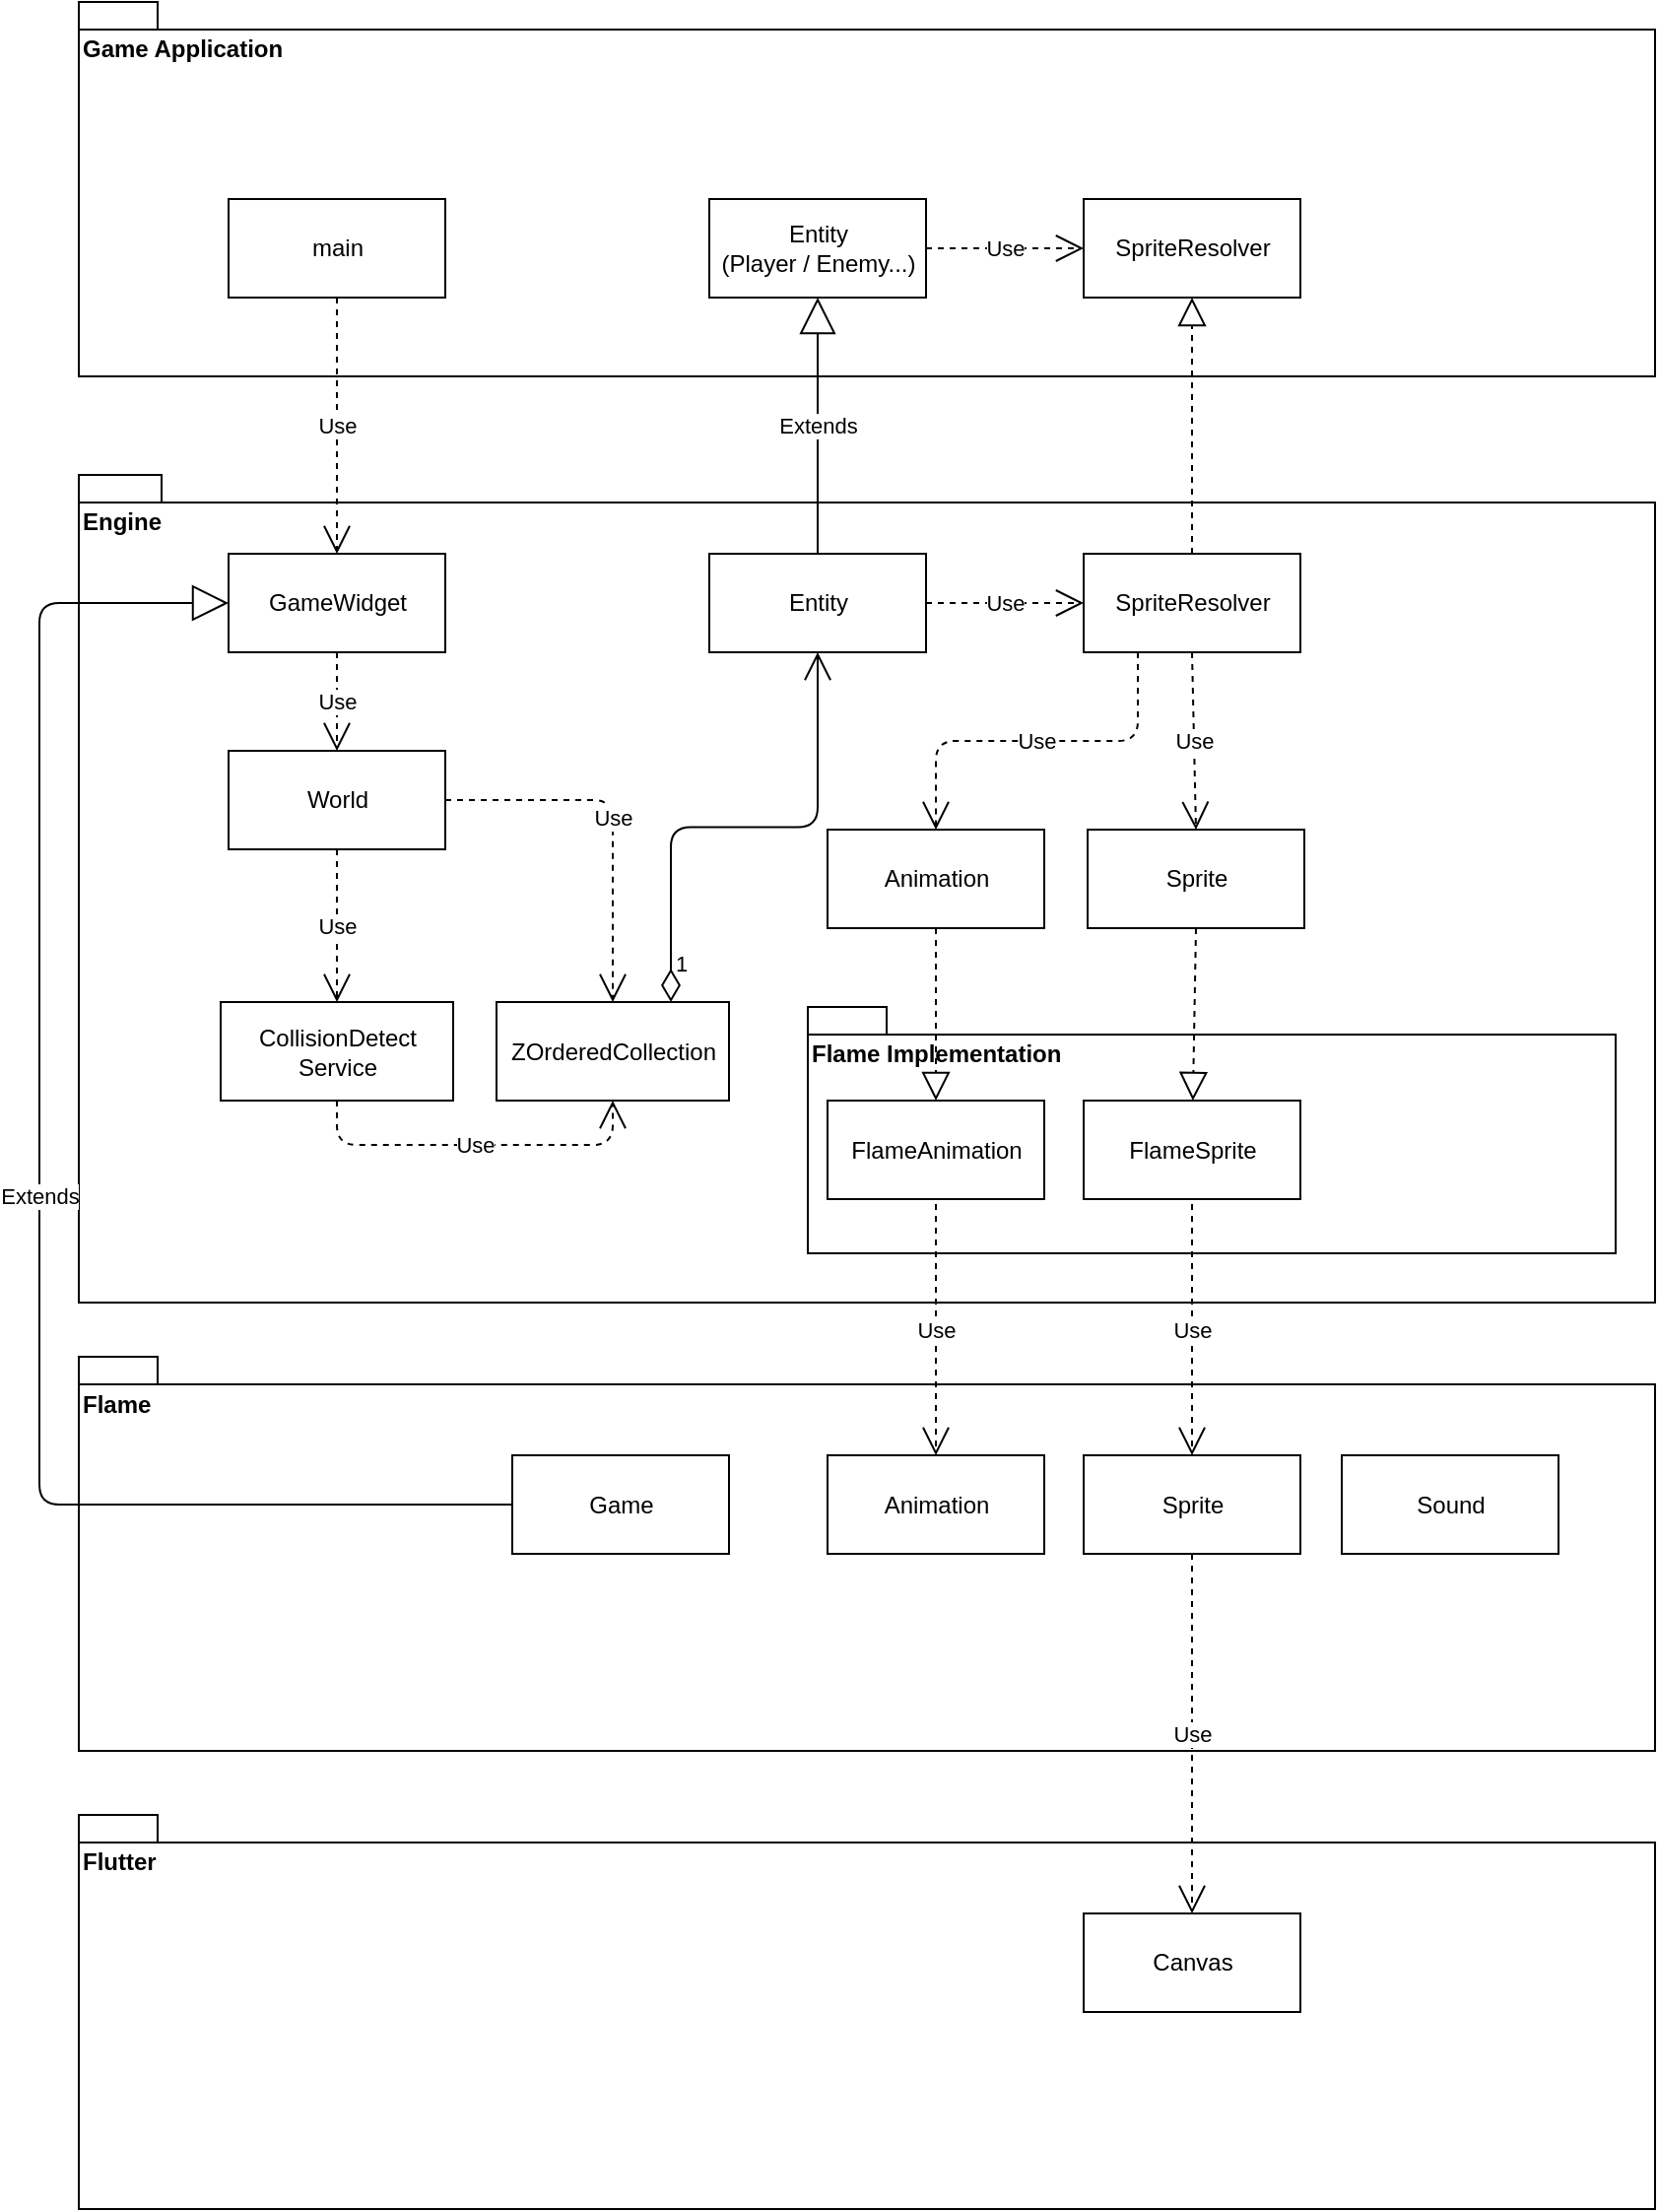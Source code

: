 <mxfile version="13.1.3">
    <diagram id="6hGFLwfOUW9BJ-s0fimq" name="Page-1">
        <mxGraphModel dx="886" dy="660" grid="1" gridSize="10" guides="1" tooltips="1" connect="1" arrows="1" fold="1" page="1" pageScale="1" pageWidth="827" pageHeight="1169" math="0" shadow="0">
            <root>
                <mxCell id="0"/>
                <mxCell id="1" parent="0"/>
                <mxCell id="2" value="Game Application" style="shape=folder;fontStyle=1;spacingTop=10;tabWidth=40;tabHeight=14;tabPosition=left;html=1;align=left;verticalAlign=top;" vertex="1" parent="1">
                    <mxGeometry x="40" y="40" width="800" height="190" as="geometry"/>
                </mxCell>
                <mxCell id="3" value="Engine" style="shape=folder;fontStyle=1;spacingTop=10;tabWidth=40;tabHeight=14;tabPosition=left;html=1;align=left;verticalAlign=top;" vertex="1" parent="1">
                    <mxGeometry x="40" y="280" width="800" height="420" as="geometry"/>
                </mxCell>
                <mxCell id="4" value="Flame" style="shape=folder;fontStyle=1;spacingTop=10;tabWidth=40;tabHeight=14;tabPosition=left;html=1;align=left;verticalAlign=top;" vertex="1" parent="1">
                    <mxGeometry x="40" y="727.5" width="800" height="200" as="geometry"/>
                </mxCell>
                <mxCell id="5" value="Flutter" style="shape=folder;fontStyle=1;spacingTop=10;tabWidth=40;tabHeight=14;tabPosition=left;html=1;align=left;verticalAlign=top;" vertex="1" parent="1">
                    <mxGeometry x="40" y="960" width="800" height="200" as="geometry"/>
                </mxCell>
                <mxCell id="6" value="Animation" style="html=1;align=center;" vertex="1" parent="1">
                    <mxGeometry x="420" y="777.5" width="110" height="50" as="geometry"/>
                </mxCell>
                <mxCell id="7" value="Sprite" style="html=1;align=center;" vertex="1" parent="1">
                    <mxGeometry x="550" y="777.5" width="110" height="50" as="geometry"/>
                </mxCell>
                <mxCell id="8" value="Sound" style="html=1;align=center;" vertex="1" parent="1">
                    <mxGeometry x="681" y="777.5" width="110" height="50" as="geometry"/>
                </mxCell>
                <mxCell id="9" value="Animation" style="html=1;align=center;" vertex="1" parent="1">
                    <mxGeometry x="420" y="460" width="110" height="50" as="geometry"/>
                </mxCell>
                <mxCell id="10" value="Canvas" style="html=1;align=center;" vertex="1" parent="1">
                    <mxGeometry x="550" y="1010" width="110" height="50" as="geometry"/>
                </mxCell>
                <mxCell id="11" value="Sprite" style="html=1;align=center;" vertex="1" parent="1">
                    <mxGeometry x="552" y="460" width="110" height="50" as="geometry"/>
                </mxCell>
                <mxCell id="13" value="Entity" style="html=1;align=center;" vertex="1" parent="1">
                    <mxGeometry x="360" y="320" width="110" height="50" as="geometry"/>
                </mxCell>
                <mxCell id="14" value="SpriteResolver" style="html=1;align=center;" vertex="1" parent="1">
                    <mxGeometry x="550" y="320" width="110" height="50" as="geometry"/>
                </mxCell>
                <mxCell id="16" value="Game" style="html=1;align=center;" vertex="1" parent="1">
                    <mxGeometry x="260" y="777.5" width="110" height="50" as="geometry"/>
                </mxCell>
                <mxCell id="17" value="Extends" style="endArrow=block;endSize=16;endFill=0;html=1;entryX=0.5;entryY=1;entryDx=0;entryDy=0;" edge="1" parent="1" source="13" target="19">
                    <mxGeometry width="160" relative="1" as="geometry">
                        <mxPoint x="469" y="160" as="sourcePoint"/>
                        <mxPoint x="469" y="180" as="targetPoint"/>
                    </mxGeometry>
                </mxCell>
                <mxCell id="18" value="" style="endArrow=block;dashed=1;endFill=0;endSize=12;html=1;entryX=0.5;entryY=1;entryDx=0;entryDy=0;" edge="1" parent="1" source="14" target="20">
                    <mxGeometry width="160" relative="1" as="geometry">
                        <mxPoint x="605" y="160" as="sourcePoint"/>
                        <mxPoint x="605" y="180" as="targetPoint"/>
                    </mxGeometry>
                </mxCell>
                <mxCell id="19" value="Entity&lt;br&gt;(Player / Enemy...)" style="html=1;align=center;" vertex="1" parent="1">
                    <mxGeometry x="360" y="140" width="110" height="50" as="geometry"/>
                </mxCell>
                <mxCell id="20" value="SpriteResolver" style="html=1;align=center;" vertex="1" parent="1">
                    <mxGeometry x="550" y="140" width="110" height="50" as="geometry"/>
                </mxCell>
                <mxCell id="23" value="Flame Implementation" style="shape=folder;fontStyle=1;spacingTop=10;tabWidth=40;tabHeight=14;tabPosition=left;html=1;align=left;verticalAlign=top;" vertex="1" parent="1">
                    <mxGeometry x="410" y="550" width="410" height="125" as="geometry"/>
                </mxCell>
                <mxCell id="24" value="FlameAnimation" style="html=1;align=center;" vertex="1" parent="1">
                    <mxGeometry x="420" y="597.5" width="110" height="50" as="geometry"/>
                </mxCell>
                <mxCell id="25" value="FlameSprite" style="html=1;align=center;" vertex="1" parent="1">
                    <mxGeometry x="550" y="597.5" width="110" height="50" as="geometry"/>
                </mxCell>
                <mxCell id="27" value="" style="endArrow=block;dashed=1;endFill=0;endSize=12;html=1;entryX=0.5;entryY=0;entryDx=0;entryDy=0;" edge="1" parent="1" source="9" target="24">
                    <mxGeometry width="160" relative="1" as="geometry">
                        <mxPoint x="469" y="450" as="sourcePoint"/>
                        <mxPoint x="469" y="610" as="targetPoint"/>
                    </mxGeometry>
                </mxCell>
                <mxCell id="28" value="" style="endArrow=block;dashed=1;endFill=0;endSize=12;html=1;exitX=0.5;exitY=1;exitDx=0;exitDy=0;" edge="1" parent="1" source="11" target="25">
                    <mxGeometry width="160" relative="1" as="geometry">
                        <mxPoint x="480.714" y="460" as="sourcePoint"/>
                        <mxPoint x="485" y="522.5" as="targetPoint"/>
                    </mxGeometry>
                </mxCell>
                <mxCell id="30" value="Use" style="endArrow=open;endSize=12;dashed=1;html=1;entryX=0.5;entryY=0;entryDx=0;entryDy=0;" edge="1" parent="1" target="6">
                    <mxGeometry width="160" relative="1" as="geometry">
                        <mxPoint x="475" y="650" as="sourcePoint"/>
                        <mxPoint x="475" y="767.5" as="targetPoint"/>
                    </mxGeometry>
                </mxCell>
                <mxCell id="31" value="Use" style="endArrow=open;endSize=12;dashed=1;html=1;entryX=0.5;entryY=0;entryDx=0;entryDy=0;exitX=0.5;exitY=1;exitDx=0;exitDy=0;" edge="1" parent="1" target="7">
                    <mxGeometry width="160" relative="1" as="geometry">
                        <mxPoint x="605" y="650" as="sourcePoint"/>
                        <mxPoint x="485" y="787.5" as="targetPoint"/>
                    </mxGeometry>
                </mxCell>
                <mxCell id="34" value="Use" style="endArrow=open;endSize=12;dashed=1;html=1;exitX=0.25;exitY=1;exitDx=0;exitDy=0;entryX=0.5;entryY=0;entryDx=0;entryDy=0;edgeStyle=orthogonalEdgeStyle;" edge="1" parent="1" source="14" target="9">
                    <mxGeometry width="160" relative="1" as="geometry">
                        <mxPoint x="730" y="380" as="sourcePoint"/>
                        <mxPoint x="890" y="380" as="targetPoint"/>
                    </mxGeometry>
                </mxCell>
                <mxCell id="36" value="Use" style="endArrow=open;endSize=12;dashed=1;html=1;exitX=0.5;exitY=1;exitDx=0;exitDy=0;entryX=0.5;entryY=0;entryDx=0;entryDy=0;" edge="1" parent="1" source="14" target="11">
                    <mxGeometry width="160" relative="1" as="geometry">
                        <mxPoint x="640" y="410" as="sourcePoint"/>
                        <mxPoint x="800" y="410" as="targetPoint"/>
                    </mxGeometry>
                </mxCell>
                <mxCell id="40" value="GameWidget" style="html=1;align=center;" vertex="1" parent="1">
                    <mxGeometry x="116.0" y="320" width="110" height="50" as="geometry"/>
                </mxCell>
                <mxCell id="41" value="Extends" style="endArrow=block;endSize=16;endFill=0;html=1;exitX=0;exitY=0.5;exitDx=0;exitDy=0;edgeStyle=orthogonalEdgeStyle;entryX=0;entryY=0.5;entryDx=0;entryDy=0;" edge="1" parent="1" source="16" target="40">
                    <mxGeometry width="160" relative="1" as="geometry">
                        <mxPoint x="479" y="330" as="sourcePoint"/>
                        <mxPoint x="175" y="370" as="targetPoint"/>
                        <Array as="points">
                            <mxPoint x="20" y="803"/>
                            <mxPoint x="20" y="345"/>
                        </Array>
                    </mxGeometry>
                </mxCell>
                <mxCell id="42" value="Use" style="endArrow=open;endSize=12;dashed=1;html=1;entryX=0.5;entryY=0;entryDx=0;entryDy=0;exitX=0.5;exitY=1;exitDx=0;exitDy=0;" edge="1" parent="1" source="7" target="10">
                    <mxGeometry width="160" relative="1" as="geometry">
                        <mxPoint x="600" y="850" as="sourcePoint"/>
                        <mxPoint x="600" y="977.5" as="targetPoint"/>
                    </mxGeometry>
                </mxCell>
                <mxCell id="43" value="World" style="html=1;align=center;" vertex="1" parent="1">
                    <mxGeometry x="116.0" y="420" width="110" height="50" as="geometry"/>
                </mxCell>
                <mxCell id="44" value="main" style="html=1;align=center;" vertex="1" parent="1">
                    <mxGeometry x="116.0" y="140" width="110" height="50" as="geometry"/>
                </mxCell>
                <mxCell id="47" value="Use" style="endArrow=open;endSize=12;dashed=1;html=1;exitX=0.5;exitY=1;exitDx=0;exitDy=0;" edge="1" parent="1" source="44" target="40">
                    <mxGeometry width="160" relative="1" as="geometry">
                        <mxPoint x="615" y="380" as="sourcePoint"/>
                        <mxPoint x="617" y="470" as="targetPoint"/>
                    </mxGeometry>
                </mxCell>
                <mxCell id="48" value="Use" style="endArrow=open;endSize=12;dashed=1;html=1;exitX=0.5;exitY=1;exitDx=0;exitDy=0;" edge="1" parent="1" source="40" target="43">
                    <mxGeometry width="160" relative="1" as="geometry">
                        <mxPoint x="187" y="200" as="sourcePoint"/>
                        <mxPoint x="185.323" y="330" as="targetPoint"/>
                    </mxGeometry>
                </mxCell>
                <mxCell id="49" value="Use" style="endArrow=open;endSize=12;dashed=1;html=1;exitX=1;exitY=0.5;exitDx=0;exitDy=0;" edge="1" parent="1" source="13" target="14">
                    <mxGeometry width="160" relative="1" as="geometry">
                        <mxPoint x="187" y="200" as="sourcePoint"/>
                        <mxPoint x="185.323" y="330" as="targetPoint"/>
                    </mxGeometry>
                </mxCell>
                <mxCell id="50" value="Use" style="endArrow=open;endSize=12;dashed=1;html=1;exitX=1;exitY=0.5;exitDx=0;exitDy=0;entryX=0;entryY=0.5;entryDx=0;entryDy=0;" edge="1" parent="1" source="19" target="20">
                    <mxGeometry width="160" relative="1" as="geometry">
                        <mxPoint x="470" y="210" as="sourcePoint"/>
                        <mxPoint x="550" y="210" as="targetPoint"/>
                    </mxGeometry>
                </mxCell>
                <mxCell id="51" value="ZOrderedCollection" style="html=1;align=center;" vertex="1" parent="1">
                    <mxGeometry x="252" y="547.5" width="118" height="50" as="geometry"/>
                </mxCell>
                <mxCell id="52" value="1" style="endArrow=open;html=1;endSize=12;startArrow=diamondThin;startSize=14;startFill=0;edgeStyle=orthogonalEdgeStyle;align=left;verticalAlign=bottom;exitX=0.75;exitY=0;exitDx=0;exitDy=0;entryX=0.5;entryY=1;entryDx=0;entryDy=0;" edge="1" parent="1" source="51" target="13">
                    <mxGeometry x="-0.911" relative="1" as="geometry">
                        <mxPoint x="230" y="630" as="sourcePoint"/>
                        <mxPoint x="390" y="630" as="targetPoint"/>
                        <mxPoint as="offset"/>
                    </mxGeometry>
                </mxCell>
                <mxCell id="53" value="Use" style="endArrow=open;endSize=12;dashed=1;html=1;exitX=1;exitY=0.5;exitDx=0;exitDy=0;edgeStyle=orthogonalEdgeStyle;" edge="1" parent="1" source="43" target="51">
                    <mxGeometry width="160" relative="1" as="geometry">
                        <mxPoint x="587.5" y="380" as="sourcePoint"/>
                        <mxPoint x="485" y="470" as="targetPoint"/>
                    </mxGeometry>
                </mxCell>
                <mxCell id="54" value="CollisionDetect&lt;br&gt;Service" style="html=1;align=center;" vertex="1" parent="1">
                    <mxGeometry x="112.0" y="547.5" width="118" height="50" as="geometry"/>
                </mxCell>
                <mxCell id="55" value="Use" style="endArrow=open;endSize=12;dashed=1;html=1;exitX=0.5;exitY=1;exitDx=0;exitDy=0;edgeStyle=orthogonalEdgeStyle;entryX=0.5;entryY=1;entryDx=0;entryDy=0;" edge="1" parent="1" source="54" target="51">
                    <mxGeometry width="160" relative="1" as="geometry">
                        <mxPoint x="240" y="455" as="sourcePoint"/>
                        <mxPoint x="321.0" y="557.5" as="targetPoint"/>
                        <Array as="points">
                            <mxPoint x="171" y="620"/>
                            <mxPoint x="311" y="620"/>
                        </Array>
                    </mxGeometry>
                </mxCell>
                <mxCell id="57" value="Use" style="endArrow=open;endSize=12;dashed=1;html=1;exitX=0.5;exitY=1;exitDx=0;exitDy=0;entryX=0.5;entryY=0;entryDx=0;entryDy=0;" edge="1" parent="1" source="43" target="54">
                    <mxGeometry width="160" relative="1" as="geometry">
                        <mxPoint x="185" y="380" as="sourcePoint"/>
                        <mxPoint x="185" y="430" as="targetPoint"/>
                    </mxGeometry>
                </mxCell>
            </root>
        </mxGraphModel>
    </diagram>
</mxfile>